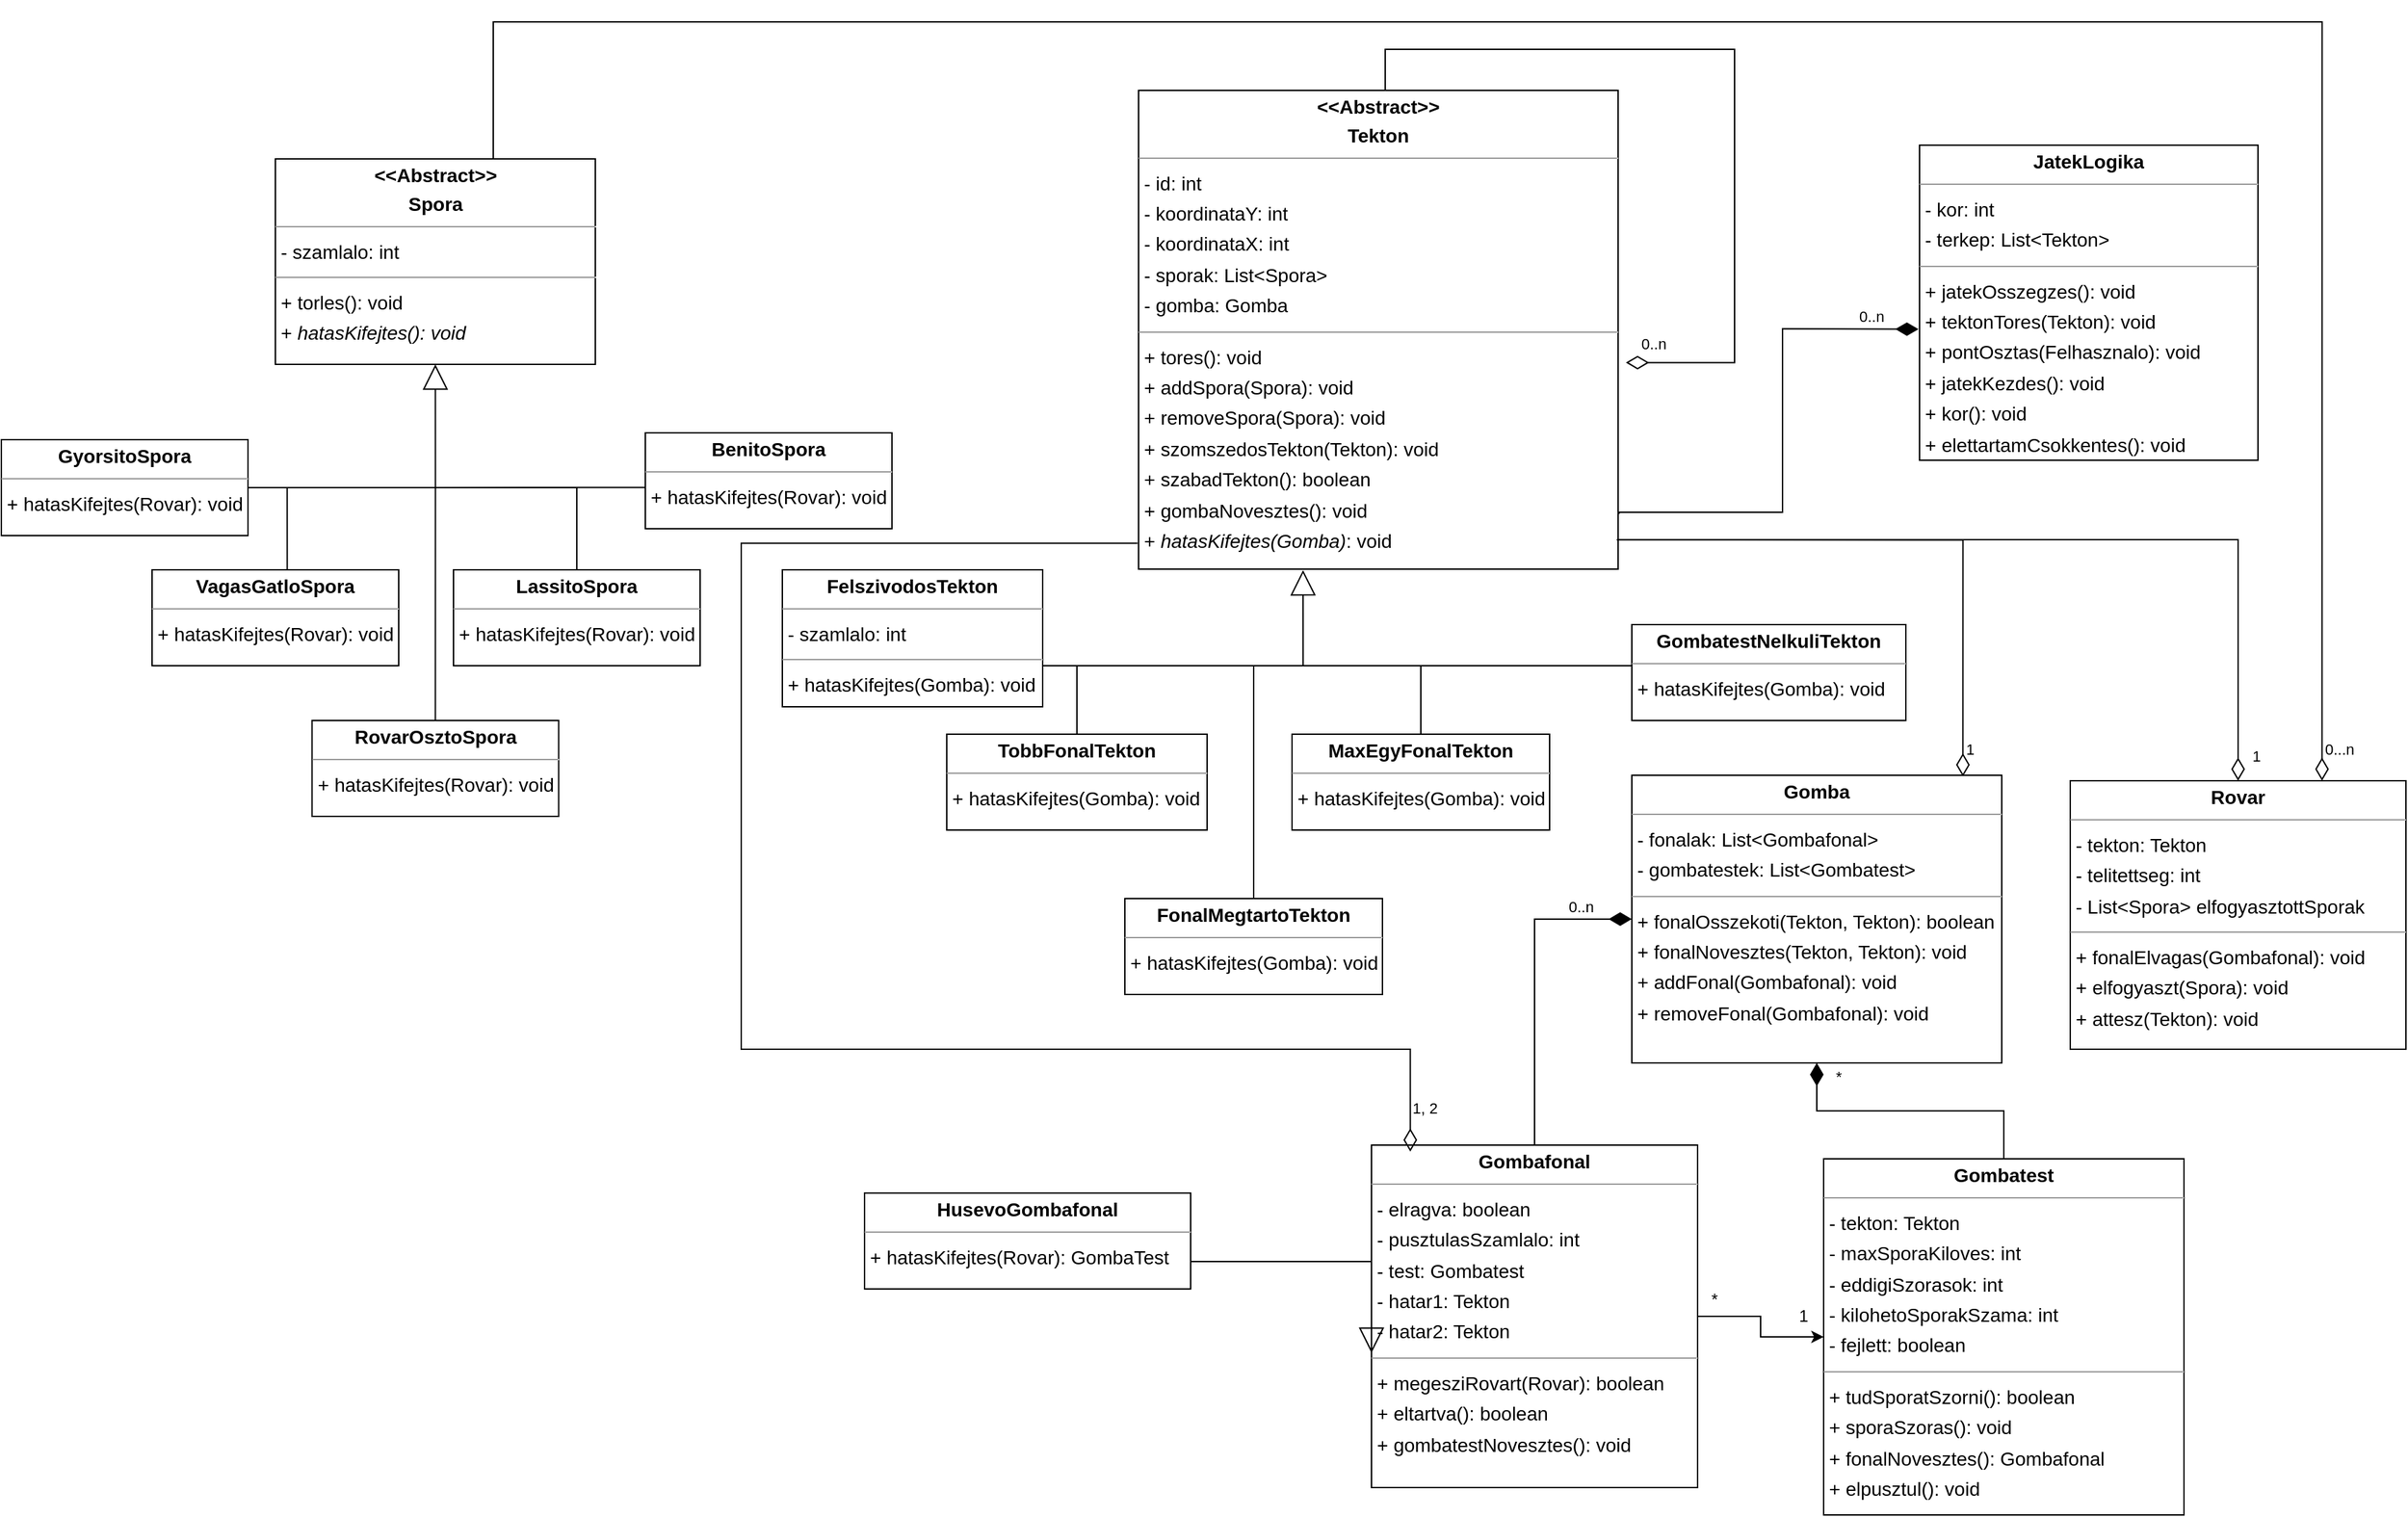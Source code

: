 <mxfile version="26.0.16">
  <diagram id="n8wK8Lypo35vt5M8F3ag" name="Page-1">
    <mxGraphModel dx="1165" dy="996" grid="1" gridSize="10" guides="1" tooltips="1" connect="1" arrows="1" fold="1" page="0" pageScale="1" pageWidth="827" pageHeight="1169" background="none" math="0" shadow="0">
      <root>
        <mxCell id="0" />
        <mxCell id="1" parent="0" />
        <mxCell id="node0" value="&lt;p style=&quot;margin:0px;margin-top:4px;text-align:center;&quot;&gt;&lt;b&gt;Gomba&lt;/b&gt;&lt;/p&gt;&lt;hr size=&quot;1&quot;&gt;&lt;p style=&quot;margin:0 0 0 4px;line-height:1.6;&quot;&gt;- fonalak: List&amp;lt;Gombafonal&amp;gt;&lt;br&gt;- gombatestek: List&amp;lt;Gombatest&amp;gt;&lt;/p&gt;&lt;hr size=&quot;1&quot;&gt;&lt;p style=&quot;margin: 0px 0px 0px 4px; line-height: 1.6;&quot;&gt;+ fonalOsszekoti(Tekton, Tekton): boolean&lt;/p&gt;&lt;p style=&quot;margin: 0px 0px 0px 4px; line-height: 1.6;&quot;&gt;+ fonalNovesztes(Tekton, Tekton): void&lt;/p&gt;&lt;p style=&quot;margin:0 0 0 4px;line-height:1.6;&quot;&gt;+ addFonal(Gombafonal): void&lt;/p&gt;&lt;p style=&quot;margin:0 0 0 4px;line-height:1.6;&quot;&gt;+ removeFonal(Gombafonal): void&lt;/p&gt;" style="verticalAlign=top;align=left;overflow=fill;fontSize=14;fontFamily=Helvetica;html=1;rounded=0;shadow=0;comic=0;labelBackgroundColor=none;strokeWidth=1;" parent="1" vertex="1">
          <mxGeometry x="680" y="190" width="270" height="210" as="geometry" />
        </mxCell>
        <mxCell id="mghHyxVknunxmGEl4J68-1" style="edgeStyle=orthogonalEdgeStyle;rounded=0;orthogonalLoop=1;jettySize=auto;html=1;entryX=0;entryY=0.5;entryDx=0;entryDy=0;" edge="1" parent="1" source="node6" target="node4">
          <mxGeometry relative="1" as="geometry" />
        </mxCell>
        <mxCell id="node6" value="&lt;p style=&quot;margin:0px;margin-top:4px;text-align:center;&quot;&gt;&lt;b&gt;Gombafonal&lt;/b&gt;&lt;/p&gt;&lt;hr size=&quot;1&quot;&gt;&lt;p style=&quot;margin:0 0 0 4px;line-height:1.6;&quot;&gt;- elragva: boolean&lt;/p&gt;&lt;p style=&quot;margin:0 0 0 4px;line-height:1.6;&quot;&gt;- pusztulasSzamlalo: int&lt;/p&gt;&lt;p style=&quot;margin:0 0 0 4px;line-height:1.6;&quot;&gt;- test: Gombatest&lt;/p&gt;&lt;p style=&quot;margin:0 0 0 4px;line-height:1.6;&quot;&gt;- hatar1: Tekton&lt;/p&gt;&lt;p style=&quot;margin:0 0 0 4px;line-height:1.6;&quot;&gt;- hatar2: Tekton&lt;/p&gt;&lt;hr size=&quot;1&quot;&gt;&lt;p style=&quot;margin:0 0 0 4px;line-height:1.6;&quot;&gt;+ megesziRovart(Rovar): boolean&lt;/p&gt;&lt;p style=&quot;margin:0 0 0 4px;line-height:1.6;&quot;&gt;+ eltartva(): boolean&lt;/p&gt;&lt;p style=&quot;margin:0 0 0 4px;line-height:1.6;&quot;&gt;+ gombatestNovesztes(): void&lt;/p&gt;" style="verticalAlign=top;align=left;overflow=fill;fontSize=14;fontFamily=Helvetica;html=1;rounded=0;shadow=0;comic=0;labelBackgroundColor=none;strokeWidth=1;" parent="1" vertex="1">
          <mxGeometry x="490" y="460" width="238" height="250" as="geometry" />
        </mxCell>
        <mxCell id="node4" value="&lt;p style=&quot;margin:0px;margin-top:4px;text-align:center;&quot;&gt;&lt;b&gt;Gombatest&lt;/b&gt;&lt;/p&gt;&lt;hr size=&quot;1&quot;&gt;&lt;p style=&quot;margin:0 0 0 4px;line-height:1.6;&quot;&gt;- tekton: Tekton&lt;/p&gt;&lt;p style=&quot;margin:0 0 0 4px;line-height:1.6;&quot;&gt;- maxSporaKiloves: int&lt;/p&gt;&lt;p style=&quot;margin:0 0 0 4px;line-height:1.6;&quot;&gt;- eddigiSzorasok: int&lt;/p&gt;&lt;p style=&quot;margin:0 0 0 4px;line-height:1.6;&quot;&gt;- kilohetoSporakSzama: int&lt;/p&gt;&lt;p style=&quot;margin:0 0 0 4px;line-height:1.6;&quot;&gt;- fejlett: boolean&lt;/p&gt;&lt;hr size=&quot;1&quot;&gt;&lt;p style=&quot;margin:0 0 0 4px;line-height:1.6;&quot;&gt;+ tudSporatSzorni(): boolean&lt;/p&gt;&lt;p style=&quot;margin:0 0 0 4px;line-height:1.6;&quot;&gt;+ sporaSzoras(): void&lt;/p&gt;&lt;p style=&quot;margin:0 0 0 4px;line-height:1.6;&quot;&gt;+ fonalNovesztes(): Gombafonal&lt;/p&gt;&lt;p style=&quot;margin:0 0 0 4px;line-height:1.6;&quot;&gt;+ elpusztul(): void&lt;/p&gt;" style="verticalAlign=top;align=left;overflow=fill;fontSize=14;fontFamily=Helvetica;html=1;rounded=0;shadow=0;comic=0;labelBackgroundColor=none;strokeWidth=1;" parent="1" vertex="1">
          <mxGeometry x="820" y="470" width="263" height="260" as="geometry" />
        </mxCell>
        <mxCell id="node7" value="&lt;p style=&quot;margin:0px;margin-top:4px;text-align:center;&quot;&gt;&lt;b&gt;JatekLogika&lt;/b&gt;&lt;/p&gt;&lt;hr size=&quot;1&quot;&gt;&lt;p style=&quot;margin:0 0 0 4px;line-height:1.6;&quot;&gt;- kor: int&lt;/p&gt;&lt;p style=&quot;margin:0 0 0 4px;line-height:1.6;&quot;&gt;- terkep: List&amp;lt;Tekton&amp;gt;&lt;br&gt;&lt;/p&gt;&lt;hr size=&quot;1&quot;&gt;&lt;p style=&quot;margin:0 0 0 4px;line-height:1.6;&quot;&gt;+ jatekOsszegzes(): void&lt;br&gt;+ tektonTores(Tekton): void&lt;/p&gt;&lt;p style=&quot;margin:0 0 0 4px;line-height:1.6;&quot;&gt;+ pontOsztas(Felhasznalo): void&lt;br&gt;+ jatekKezdes(): void&lt;/p&gt;&lt;p style=&quot;margin:0 0 0 4px;line-height:1.6;&quot;&gt;+ kor(): void&lt;/p&gt;&lt;p style=&quot;margin:0 0 0 4px;line-height:1.6;&quot;&gt;+ elettartamCsokkentes(): void&lt;/p&gt;" style="verticalAlign=top;align=left;overflow=fill;fontSize=14;fontFamily=Helvetica;html=1;rounded=0;shadow=0;comic=0;labelBackgroundColor=none;strokeWidth=1;" parent="1" vertex="1">
          <mxGeometry x="890" y="-270" width="247" height="230" as="geometry" />
        </mxCell>
        <mxCell id="node1" value="&lt;p style=&quot;margin:0px;margin-top:4px;text-align:center;&quot;&gt;&lt;b&gt;Rovar&lt;/b&gt;&lt;/p&gt;&lt;hr size=&quot;1&quot;&gt;&lt;p style=&quot;margin:0 0 0 4px;line-height:1.6;&quot;&gt;- tekton: Tekton&lt;br&gt;- telitettseg: int&lt;/p&gt;&lt;p style=&quot;margin:0 0 0 4px;line-height:1.6;&quot;&gt;- List&amp;lt;Spora&amp;gt; elfogyasztottSporak&lt;/p&gt;&lt;hr size=&quot;1&quot;&gt;&lt;p style=&quot;margin:0 0 0 4px;line-height:1.6;&quot;&gt;+ fonalElvagas(Gombafonal): void&lt;br&gt;+ elfogyaszt(Spora): void&lt;/p&gt;&lt;p style=&quot;margin:0 0 0 4px;line-height:1.6;&quot;&gt;+ attesz(Tekton): void&lt;/p&gt;" style="verticalAlign=top;align=left;overflow=fill;fontSize=14;fontFamily=Helvetica;html=1;rounded=0;shadow=0;comic=0;labelBackgroundColor=none;strokeWidth=1;" parent="1" vertex="1">
          <mxGeometry x="1000" y="194" width="245" height="196" as="geometry" />
        </mxCell>
        <mxCell id="node10" value="&lt;p style=&quot;margin:0px;margin-top:4px;text-align:center;&quot;&gt;&lt;b&gt;&amp;lt;&amp;lt;Abstract&amp;gt;&amp;gt;&lt;/b&gt;&lt;/p&gt;&lt;p style=&quot;margin:0px;margin-top:4px;text-align:center;&quot;&gt;&lt;b&gt;Spora&lt;/b&gt;&lt;/p&gt;&lt;hr size=&quot;1&quot;&gt;&lt;p style=&quot;margin:0 0 0 4px;line-height:1.6;&quot;&gt;&lt;span style=&quot;background-color: transparent; color: light-dark(rgb(0, 0, 0), rgb(255, 255, 255));&quot;&gt;- szamlalo: int&lt;/span&gt;&lt;/p&gt;&lt;hr size=&quot;1&quot;&gt;&lt;p style=&quot;margin:0 0 0 4px;line-height:1.6;&quot;&gt;+ torles(): void&lt;/p&gt;&lt;p style=&quot;margin:0 0 0 4px;line-height:1.6;&quot;&gt;+ &lt;i&gt;hatasKifejtes(): void&lt;/i&gt;&lt;/p&gt;" style="verticalAlign=top;align=left;overflow=fill;fontSize=14;fontFamily=Helvetica;html=1;rounded=0;shadow=0;comic=0;labelBackgroundColor=none;strokeWidth=1;" parent="1" vertex="1">
          <mxGeometry x="-310" y="-260" width="233.5" height="150" as="geometry" />
        </mxCell>
        <mxCell id="node3" value="&lt;p style=&quot;margin:0px;margin-top:4px;text-align:center;&quot;&gt;&lt;b&gt;&amp;lt;&amp;lt;Abstract&amp;gt;&amp;gt;&lt;/b&gt;&lt;/p&gt;&lt;p style=&quot;margin:0px;margin-top:4px;text-align:center;&quot;&gt;&lt;b&gt;Tekton&lt;/b&gt;&lt;/p&gt;&lt;hr size=&quot;1&quot;&gt;&lt;p style=&quot;margin:0 0 0 4px;line-height:1.6;&quot;&gt;- id: int&lt;br&gt;- koordinataY: int&lt;br&gt;- koordinataX: int&lt;/p&gt;&lt;p style=&quot;margin:0 0 0 4px;line-height:1.6;&quot;&gt;- sporak: List&amp;lt;Spora&amp;gt;&lt;/p&gt;&lt;p style=&quot;margin:0 0 0 4px;line-height:1.6;&quot;&gt;- gomba: Gomba&lt;/p&gt;&lt;hr size=&quot;1&quot;&gt;&lt;p style=&quot;margin:0 0 0 4px;line-height:1.6;&quot;&gt;+ tores(): void&lt;/p&gt;&lt;p style=&quot;margin:0 0 0 4px;line-height:1.6;&quot;&gt;+ addSpora(Spora): void&lt;/p&gt;&lt;p style=&quot;margin:0 0 0 4px;line-height:1.6;&quot;&gt;+ removeSpora(Spora): void&lt;/p&gt;&lt;p style=&quot;margin:0 0 0 4px;line-height:1.6;&quot;&gt;+ szomszedosTekton(Tekton): void&lt;/p&gt;&lt;p style=&quot;margin:0 0 0 4px;line-height:1.6;&quot;&gt;+ szabadTekton(): boolean&lt;/p&gt;&lt;p style=&quot;margin: 0px 0px 0px 4px; line-height: 1.6;&quot;&gt;+ gombaNovesztes(): void&lt;/p&gt;&lt;p style=&quot;margin:0 0 0 4px;line-height:1.6;&quot;&gt;+ &lt;i&gt;hatasKifejtes(Gomba)&lt;/i&gt;: void&lt;/p&gt;" style="verticalAlign=top;align=left;overflow=fill;fontSize=14;fontFamily=Helvetica;html=1;rounded=0;shadow=0;comic=0;labelBackgroundColor=none;strokeWidth=1;" parent="1" vertex="1">
          <mxGeometry x="320" y="-310" width="350" height="349.5" as="geometry" />
        </mxCell>
        <mxCell id="5_aaQBfsUFT6gXeQ77lQ-6" value="" style="endArrow=none;html=1;endSize=12;startArrow=diamondThin;startSize=14;startFill=0;edgeStyle=orthogonalEdgeStyle;rounded=0;endFill=0;exitX=1.002;exitY=0.54;exitDx=0;exitDy=0;exitPerimeter=0;" parent="1" edge="1">
          <mxGeometry relative="1" as="geometry">
            <mxPoint x="675.7" y="-111.27" as="sourcePoint" />
            <mxPoint x="500" y="-310" as="targetPoint" />
            <Array as="points">
              <mxPoint x="755" y="-111" />
              <mxPoint x="755" y="-340" />
              <mxPoint x="500" y="-340" />
            </Array>
          </mxGeometry>
        </mxCell>
        <mxCell id="5_aaQBfsUFT6gXeQ77lQ-7" value="0..n" style="edgeLabel;resizable=0;html=1;align=left;verticalAlign=top;" parent="5_aaQBfsUFT6gXeQ77lQ-6" connectable="0" vertex="1">
          <mxGeometry x="-1" relative="1" as="geometry">
            <mxPoint x="9" y="-27" as="offset" />
          </mxGeometry>
        </mxCell>
        <mxCell id="5_aaQBfsUFT6gXeQ77lQ-11" value="0..n" style="endArrow=none;html=1;endSize=12;startArrow=diamondThin;startSize=14;startFill=1;align=left;verticalAlign=bottom;rounded=0;endFill=0;edgeStyle=orthogonalEdgeStyle;exitX=-0.003;exitY=0.584;exitDx=0;exitDy=0;exitPerimeter=0;entryX=1.002;entryY=0.885;entryDx=0;entryDy=0;entryPerimeter=0;" parent="1" source="node7" target="node3" edge="1">
          <mxGeometry x="-0.752" relative="1" as="geometry">
            <mxPoint x="820" y="-140" as="sourcePoint" />
            <mxPoint x="690" y="-2" as="targetPoint" />
            <mxPoint x="-1" as="offset" />
            <Array as="points">
              <mxPoint x="870" y="-136" />
              <mxPoint x="790" y="-136" />
              <mxPoint x="790" y="-2" />
              <mxPoint x="671" y="-2" />
            </Array>
          </mxGeometry>
        </mxCell>
        <mxCell id="5_aaQBfsUFT6gXeQ77lQ-17" value="0..n" style="endArrow=none;html=1;endSize=12;startArrow=diamondThin;startSize=14;startFill=1;edgeStyle=orthogonalEdgeStyle;align=left;verticalAlign=bottom;rounded=0;exitX=0;exitY=0.5;exitDx=0;exitDy=0;entryX=0.5;entryY=0;entryDx=0;entryDy=0;endFill=0;" parent="1" source="node0" target="node6" edge="1">
          <mxGeometry x="-0.59" relative="1" as="geometry">
            <mxPoint x="870" y="294" as="sourcePoint" />
            <mxPoint x="1030" y="294" as="targetPoint" />
            <mxPoint as="offset" />
          </mxGeometry>
        </mxCell>
        <mxCell id="5_aaQBfsUFT6gXeQ77lQ-18" value="*" style="endArrow=none;html=1;endSize=12;startArrow=diamondThin;startSize=14;startFill=1;edgeStyle=orthogonalEdgeStyle;align=left;verticalAlign=bottom;rounded=0;exitX=0.5;exitY=1;exitDx=0;exitDy=0;endFill=0;entryX=0.5;entryY=0;entryDx=0;entryDy=0;" parent="1" source="node0" target="node4" edge="1">
          <mxGeometry x="-0.818" y="12" relative="1" as="geometry">
            <mxPoint x="870" y="294" as="sourcePoint" />
            <mxPoint x="780" y="354" as="targetPoint" />
            <mxPoint as="offset" />
          </mxGeometry>
        </mxCell>
        <mxCell id="ORYn2ecQLFNMLpVwUOiA-1" value="1" style="endArrow=none;html=1;endSize=12;startArrow=diamondThin;startSize=14;startFill=0;edgeStyle=orthogonalEdgeStyle;align=left;verticalAlign=bottom;rounded=0;exitX=0.5;exitY=0;exitDx=0;exitDy=0;entryX=1.001;entryY=0.941;entryDx=0;entryDy=0;entryPerimeter=0;" parent="1" source="node1" target="node3" edge="1">
          <mxGeometry x="-0.972" y="-7" relative="1" as="geometry">
            <mxPoint x="580" y="100" as="sourcePoint" />
            <mxPoint x="640" y="140" as="targetPoint" />
            <Array as="points">
              <mxPoint x="1123" y="18" />
              <mxPoint x="670" y="18" />
            </Array>
            <mxPoint x="1" as="offset" />
          </mxGeometry>
        </mxCell>
        <mxCell id="Dxf281jyct19hYOZ6DB2-53" value="0...n" style="endArrow=none;html=1;endSize=12;startArrow=diamondThin;startSize=14;startFill=0;edgeStyle=orthogonalEdgeStyle;align=left;verticalAlign=bottom;rounded=0;entryX=0.5;entryY=0;entryDx=0;entryDy=0;exitX=0.75;exitY=0;exitDx=0;exitDy=0;" parent="1" source="node1" target="node10" edge="1">
          <mxGeometry x="-0.986" relative="1" as="geometry">
            <mxPoint x="430" y="50" as="sourcePoint" />
            <mxPoint x="590" y="50" as="targetPoint" />
            <Array as="points">
              <mxPoint x="1184" y="-360" />
              <mxPoint x="-151" y="-360" />
              <mxPoint x="-151" y="-260" />
            </Array>
            <mxPoint as="offset" />
          </mxGeometry>
        </mxCell>
        <mxCell id="Dxf281jyct19hYOZ6DB2-54" value="&lt;p style=&quot;margin:0px;margin-top:4px;text-align:center;&quot;&gt;&lt;b&gt;GombatestNelkuliTekton&lt;/b&gt;&lt;/p&gt;&lt;hr size=&quot;1&quot;&gt;&lt;p style=&quot;margin:0 0 0 4px;line-height:1.6;&quot;&gt;+ hatasKifejtes(Gomba): void&lt;/p&gt;" style="verticalAlign=top;align=left;overflow=fill;fontSize=14;fontFamily=Helvetica;html=1;rounded=0;shadow=0;comic=0;labelBackgroundColor=none;strokeWidth=1;" parent="1" vertex="1">
          <mxGeometry x="680" y="80" width="200" height="70" as="geometry" />
        </mxCell>
        <mxCell id="Dxf281jyct19hYOZ6DB2-55" value="&lt;p style=&quot;margin:0px;margin-top:4px;text-align:center;&quot;&gt;&lt;b&gt;MaxEgyFonalTekton&lt;/b&gt;&lt;/p&gt;&lt;hr size=&quot;1&quot;&gt;&lt;p style=&quot;margin:0 0 0 4px;line-height:1.6;&quot;&gt;+ hatasKifejtes(Gomba): void&lt;/p&gt;" style="verticalAlign=top;align=left;overflow=fill;fontSize=14;fontFamily=Helvetica;html=1;rounded=0;shadow=0;comic=0;labelBackgroundColor=none;strokeWidth=1;" parent="1" vertex="1">
          <mxGeometry x="432" y="160" width="188" height="70" as="geometry" />
        </mxCell>
        <mxCell id="Dxf281jyct19hYOZ6DB2-56" value="&lt;p style=&quot;margin:0px;margin-top:4px;text-align:center;&quot;&gt;&lt;b&gt;TobbFonalTekton&lt;/b&gt;&lt;/p&gt;&lt;hr size=&quot;1&quot;&gt;&lt;p style=&quot;margin:0 0 0 4px;line-height:1.6;&quot;&gt;+ hatasKifejtes(Gomba): void&lt;/p&gt;" style="verticalAlign=top;align=left;overflow=fill;fontSize=14;fontFamily=Helvetica;html=1;rounded=0;shadow=0;comic=0;labelBackgroundColor=none;strokeWidth=1;" parent="1" vertex="1">
          <mxGeometry x="180" y="160" width="190" height="70" as="geometry" />
        </mxCell>
        <mxCell id="Dxf281jyct19hYOZ6DB2-58" value="&lt;p style=&quot;margin:0px;margin-top:4px;text-align:center;&quot;&gt;&lt;b&gt;FelszivodosTekton&lt;/b&gt;&lt;/p&gt;&lt;hr size=&quot;1&quot;&gt;&lt;p style=&quot;margin:0 0 0 4px;line-height:1.6;&quot;&gt;&lt;span style=&quot;background-color: transparent; color: light-dark(rgb(0, 0, 0), rgb(255, 255, 255));&quot;&gt;- szamlalo: int&lt;/span&gt;&lt;/p&gt;&lt;hr size=&quot;1&quot;&gt;&lt;p style=&quot;margin:0 0 0 4px;line-height:1.6;&quot;&gt;+ hatasKifejtes(Gomba): void&lt;/p&gt;" style="verticalAlign=top;align=left;overflow=fill;fontSize=14;fontFamily=Helvetica;html=1;rounded=0;shadow=0;comic=0;labelBackgroundColor=none;strokeWidth=1;" parent="1" vertex="1">
          <mxGeometry x="60" y="40" width="190" height="100" as="geometry" />
        </mxCell>
        <mxCell id="Dxf281jyct19hYOZ6DB2-59" value="" style="endArrow=block;endSize=16;endFill=0;html=1;rounded=0;edgeStyle=orthogonalEdgeStyle;entryX=0.343;entryY=1.002;entryDx=0;entryDy=0;entryPerimeter=0;" parent="1" target="node3" edge="1">
          <mxGeometry width="160" relative="1" as="geometry">
            <mxPoint x="250" y="110" as="sourcePoint" />
            <mxPoint x="440" y="60" as="targetPoint" />
            <Array as="points">
              <mxPoint x="440" y="110" />
            </Array>
          </mxGeometry>
        </mxCell>
        <mxCell id="Dxf281jyct19hYOZ6DB2-60" value="" style="endArrow=none;endSize=16;endFill=0;html=1;rounded=0;exitX=0.5;exitY=0;exitDx=0;exitDy=0;edgeStyle=orthogonalEdgeStyle;startFill=0;" parent="1" source="Dxf281jyct19hYOZ6DB2-56" edge="1">
          <mxGeometry width="160" relative="1" as="geometry">
            <mxPoint x="450" y="70" as="sourcePoint" />
            <mxPoint x="470" y="110" as="targetPoint" />
            <Array as="points">
              <mxPoint x="299" y="110" />
              <mxPoint x="430" y="110" />
            </Array>
          </mxGeometry>
        </mxCell>
        <mxCell id="Dxf281jyct19hYOZ6DB2-63" value="" style="endArrow=none;endSize=16;endFill=0;html=1;rounded=0;exitX=0.5;exitY=0;exitDx=0;exitDy=0;edgeStyle=orthogonalEdgeStyle;startFill=0;" parent="1" source="Dxf281jyct19hYOZ6DB2-55" edge="1">
          <mxGeometry width="160" relative="1" as="geometry">
            <mxPoint x="309" y="170" as="sourcePoint" />
            <mxPoint x="440" y="110" as="targetPoint" />
            <Array as="points">
              <mxPoint x="550" y="110" />
              <mxPoint x="440" y="110" />
            </Array>
          </mxGeometry>
        </mxCell>
        <mxCell id="Dxf281jyct19hYOZ6DB2-64" value="" style="endArrow=none;endSize=16;endFill=0;html=1;rounded=0;exitX=0;exitY=0.5;exitDx=0;exitDy=0;edgeStyle=orthogonalEdgeStyle;startFill=0;" parent="1" source="Dxf281jyct19hYOZ6DB2-54" edge="1">
          <mxGeometry width="160" relative="1" as="geometry">
            <mxPoint x="571" y="160" as="sourcePoint" />
            <mxPoint x="460" y="110" as="targetPoint" />
            <Array as="points">
              <mxPoint x="680" y="110" />
              <mxPoint x="460" y="110" />
            </Array>
          </mxGeometry>
        </mxCell>
        <mxCell id="Dxf281jyct19hYOZ6DB2-65" value="&lt;p style=&quot;margin:0px;margin-top:4px;text-align:center;&quot;&gt;&lt;b&gt;GyorsitoSpora&lt;/b&gt;&lt;/p&gt;&lt;hr size=&quot;1&quot;&gt;&lt;p style=&quot;margin:0 0 0 4px;line-height:1.6;&quot;&gt;+ hatasKifejtes(Rovar): void&lt;/p&gt;" style="verticalAlign=top;align=left;overflow=fill;fontSize=14;fontFamily=Helvetica;html=1;rounded=0;shadow=0;comic=0;labelBackgroundColor=none;strokeWidth=1;" parent="1" vertex="1">
          <mxGeometry x="-510" y="-55" width="180" height="70" as="geometry" />
        </mxCell>
        <mxCell id="Dxf281jyct19hYOZ6DB2-66" value="&lt;p style=&quot;margin:0px;margin-top:4px;text-align:center;&quot;&gt;&lt;b&gt;VagasGatloSpora&lt;/b&gt;&lt;/p&gt;&lt;hr size=&quot;1&quot;&gt;&lt;p style=&quot;margin:0 0 0 4px;line-height:1.6;&quot;&gt;+ hatasKifejtes(Rovar): void&lt;/p&gt;" style="verticalAlign=top;align=left;overflow=fill;fontSize=14;fontFamily=Helvetica;html=1;rounded=0;shadow=0;comic=0;labelBackgroundColor=none;strokeWidth=1;" parent="1" vertex="1">
          <mxGeometry x="-400" y="40" width="180" height="70" as="geometry" />
        </mxCell>
        <mxCell id="Dxf281jyct19hYOZ6DB2-67" value="&lt;p style=&quot;margin:0px;margin-top:4px;text-align:center;&quot;&gt;&lt;b&gt;LassitoSpora&lt;/b&gt;&lt;span style=&quot;color: rgba(0, 0, 0, 0); font-family: monospace; font-size: 0px; background-color: transparent; text-align: left;&quot;&gt;%3CmxGraphModel%3E%3Croot%3E%3CmxCell%20id%3D%220%22%2F%3E%3CmxCell%20id%3D%221%22%20parent%3D%220%22%2F%3E%3CmxCell%20id%3D%222%22%20value%3D%22%26lt%3Bp%20style%3D%26quot%3Bmargin%3A0px%3Bmargin-top%3A4px%3Btext-align%3Acenter%3B%26quot%3B%26gt%3B%26lt%3Bb%26gt%3BGyorsitoSpora%26lt%3B%2Fb%26gt%3B%26lt%3B%2Fp%26gt%3B%26lt%3Bhr%20size%3D%26quot%3B1%26quot%3B%26gt%3B%26lt%3Bp%20style%3D%26quot%3Bmargin%3A0%200%200%204px%3Bline-height%3A1.6%3B%26quot%3B%26gt%3B%2B%20hatasKifejtes()%3A%20void%26lt%3B%2Fp%26gt%3B%22%20style%3D%22verticalAlign%3Dtop%3Balign%3Dleft%3Boverflow%3Dfill%3BfontSize%3D14%3BfontFamily%3DHelvetica%3Bhtml%3D1%3Brounded%3D0%3Bshadow%3D0%3Bcomic%3D0%3BlabelBackgroundColor%3Dnone%3BstrokeWidth%3D1%3B%22%20vertex%3D%221%22%20parent%3D%221%22%3E%3CmxGeometry%20x%3D%22-420%22%20y%3D%22150%22%20width%3D%22238%22%20height%3D%2270%22%20as%3D%22geometry%22%2F%3E%3C%2FmxCell%3E%3C%2Froot%3E%3C%2FmxGraphModel%3E&lt;/span&gt;&lt;/p&gt;&lt;hr size=&quot;1&quot;&gt;&lt;p style=&quot;margin:0 0 0 4px;line-height:1.6;&quot;&gt;+ hatasKifejtes(Rovar): void&lt;/p&gt;" style="verticalAlign=top;align=left;overflow=fill;fontSize=14;fontFamily=Helvetica;html=1;rounded=0;shadow=0;comic=0;labelBackgroundColor=none;strokeWidth=1;" parent="1" vertex="1">
          <mxGeometry x="-180" y="40" width="180" height="70" as="geometry" />
        </mxCell>
        <mxCell id="Dxf281jyct19hYOZ6DB2-68" value="&lt;p style=&quot;margin:0px;margin-top:4px;text-align:center;&quot;&gt;&lt;b&gt;BenitoSpora&lt;/b&gt;&lt;/p&gt;&lt;hr size=&quot;1&quot;&gt;&lt;p style=&quot;margin:0 0 0 4px;line-height:1.6;&quot;&gt;+ hatasKifejtes(Rovar): void&lt;/p&gt;" style="verticalAlign=top;align=left;overflow=fill;fontSize=14;fontFamily=Helvetica;html=1;rounded=0;shadow=0;comic=0;labelBackgroundColor=none;strokeWidth=1;" parent="1" vertex="1">
          <mxGeometry x="-40" y="-60" width="180" height="70" as="geometry" />
        </mxCell>
        <mxCell id="Dxf281jyct19hYOZ6DB2-69" value="" style="endArrow=block;endSize=16;endFill=0;html=1;rounded=0;exitX=1;exitY=0.5;exitDx=0;exitDy=0;edgeStyle=orthogonalEdgeStyle;entryX=0.5;entryY=1;entryDx=0;entryDy=0;" parent="1" source="Dxf281jyct19hYOZ6DB2-65" target="node10" edge="1">
          <mxGeometry width="160" relative="1" as="geometry">
            <mxPoint x="-270" y="-30" as="sourcePoint" />
            <mxPoint x="-88" y="-80" as="targetPoint" />
            <Array as="points">
              <mxPoint x="-193" y="-20" />
            </Array>
          </mxGeometry>
        </mxCell>
        <mxCell id="Dxf281jyct19hYOZ6DB2-70" value="" style="endArrow=none;endSize=16;endFill=0;html=1;rounded=0;edgeStyle=orthogonalEdgeStyle;startFill=0;exitX=0.548;exitY=-0.002;exitDx=0;exitDy=0;exitPerimeter=0;" parent="1" source="Dxf281jyct19hYOZ6DB2-66" edge="1">
          <mxGeometry width="160" relative="1" as="geometry">
            <mxPoint x="-300" y="30" as="sourcePoint" />
            <mxPoint x="-200" y="-20" as="targetPoint" />
            <Array as="points">
              <mxPoint x="-301" y="-20" />
            </Array>
          </mxGeometry>
        </mxCell>
        <mxCell id="Dxf281jyct19hYOZ6DB2-71" value="" style="endArrow=none;endSize=16;endFill=0;html=1;rounded=0;edgeStyle=orthogonalEdgeStyle;startFill=0;exitX=0.5;exitY=0;exitDx=0;exitDy=0;" parent="1" source="Dxf281jyct19hYOZ6DB2-67" edge="1">
          <mxGeometry width="160" relative="1" as="geometry">
            <mxPoint x="-291" y="50" as="sourcePoint" />
            <mxPoint x="-200" y="-20" as="targetPoint" />
            <Array as="points">
              <mxPoint x="-90" y="-20" />
            </Array>
          </mxGeometry>
        </mxCell>
        <mxCell id="Dxf281jyct19hYOZ6DB2-72" value="" style="endArrow=none;endSize=16;endFill=0;html=1;rounded=0;edgeStyle=orthogonalEdgeStyle;startFill=0;exitX=-0.001;exitY=0.57;exitDx=0;exitDy=0;exitPerimeter=0;" parent="1" source="Dxf281jyct19hYOZ6DB2-68" edge="1">
          <mxGeometry width="160" relative="1" as="geometry">
            <mxPoint x="-60" y="-20" as="sourcePoint" />
            <mxPoint x="-200" y="-20" as="targetPoint" />
            <Array as="points">
              <mxPoint x="-110" y="-20" />
            </Array>
          </mxGeometry>
        </mxCell>
        <mxCell id="Dxf281jyct19hYOZ6DB2-73" value="1" style="endArrow=none;html=1;endSize=12;startArrow=diamondThin;startSize=14;startFill=0;edgeStyle=orthogonalEdgeStyle;align=left;verticalAlign=bottom;rounded=0;exitX=0.895;exitY=0.004;exitDx=0;exitDy=0;exitPerimeter=0;entryX=0.997;entryY=0.939;entryDx=0;entryDy=0;entryPerimeter=0;" parent="1" source="node0" target="node3" edge="1">
          <mxGeometry x="-0.95" relative="1" as="geometry">
            <mxPoint x="640" y="40" as="sourcePoint" />
            <mxPoint x="800" y="40" as="targetPoint" />
            <mxPoint as="offset" />
          </mxGeometry>
        </mxCell>
        <mxCell id="m4AigPFPe-4AWxtqMWHj-1" value="1, 2" style="endArrow=none;html=1;endSize=12;startArrow=diamondThin;startSize=14;startFill=0;edgeStyle=orthogonalEdgeStyle;align=left;verticalAlign=bottom;rounded=0;exitX=0.119;exitY=0.019;exitDx=0;exitDy=0;exitPerimeter=0;entryX=-0.002;entryY=0.946;entryDx=0;entryDy=0;entryPerimeter=0;" parent="1" source="node6" target="node3" edge="1">
          <mxGeometry x="-0.963" relative="1" as="geometry">
            <mxPoint x="500" y="230" as="sourcePoint" />
            <mxPoint x="660" y="230" as="targetPoint" />
            <Array as="points">
              <mxPoint x="518" y="390" />
              <mxPoint x="30" y="390" />
              <mxPoint x="30" y="21" />
            </Array>
            <mxPoint as="offset" />
          </mxGeometry>
        </mxCell>
        <mxCell id="FeJMoY2HrBhlAUw-9pZi-1" value="&lt;p style=&quot;margin:0px;margin-top:4px;text-align:center;&quot;&gt;&lt;b&gt;RovarOsztoSpora&lt;/b&gt;&lt;/p&gt;&lt;hr size=&quot;1&quot;&gt;&lt;p style=&quot;margin:0 0 0 4px;line-height:1.6;&quot;&gt;+ hatasKifejtes(Rovar): void&lt;/p&gt;" style="verticalAlign=top;align=left;overflow=fill;fontSize=14;fontFamily=Helvetica;html=1;rounded=0;shadow=0;comic=0;labelBackgroundColor=none;strokeWidth=1;" parent="1" vertex="1">
          <mxGeometry x="-283.25" y="150" width="180" height="70" as="geometry" />
        </mxCell>
        <mxCell id="FeJMoY2HrBhlAUw-9pZi-2" value="" style="endArrow=none;endSize=16;endFill=0;html=1;rounded=0;edgeStyle=orthogonalEdgeStyle;startFill=0;exitX=0.5;exitY=0;exitDx=0;exitDy=0;" parent="1" source="FeJMoY2HrBhlAUw-9pZi-1" edge="1">
          <mxGeometry width="160" relative="1" as="geometry">
            <mxPoint x="-138.25" y="40" as="sourcePoint" />
            <mxPoint x="-248.25" y="-20" as="targetPoint" />
            <Array as="points">
              <mxPoint x="-193" y="-20" />
            </Array>
          </mxGeometry>
        </mxCell>
        <mxCell id="FeJMoY2HrBhlAUw-9pZi-3" value="&lt;p style=&quot;margin:0px;margin-top:4px;text-align:center;&quot;&gt;&lt;b&gt;FonalMegtartoTekton&lt;/b&gt;&lt;/p&gt;&lt;hr size=&quot;1&quot;&gt;&lt;p style=&quot;margin:0 0 0 4px;line-height:1.6;&quot;&gt;+ hatasKifejtes(Gomba): void&lt;/p&gt;" style="verticalAlign=top;align=left;overflow=fill;fontSize=14;fontFamily=Helvetica;html=1;rounded=0;shadow=0;comic=0;labelBackgroundColor=none;strokeWidth=1;" parent="1" vertex="1">
          <mxGeometry x="310" y="280" width="188" height="70" as="geometry" />
        </mxCell>
        <mxCell id="FeJMoY2HrBhlAUw-9pZi-4" value="" style="endArrow=none;endSize=16;endFill=0;html=1;rounded=0;exitX=0.5;exitY=0;exitDx=0;exitDy=0;edgeStyle=orthogonalEdgeStyle;startFill=0;" parent="1" source="FeJMoY2HrBhlAUw-9pZi-3" edge="1">
          <mxGeometry width="160" relative="1" as="geometry">
            <mxPoint x="426" y="160" as="sourcePoint" />
            <mxPoint x="340" y="110" as="targetPoint" />
            <Array as="points">
              <mxPoint x="404" y="110" />
            </Array>
          </mxGeometry>
        </mxCell>
        <mxCell id="FeJMoY2HrBhlAUw-9pZi-5" value="&lt;p style=&quot;margin:0px;margin-top:4px;text-align:center;&quot;&gt;&lt;b&gt;HusevoGombafonal&lt;/b&gt;&lt;/p&gt;&lt;hr size=&quot;1&quot;&gt;&lt;p style=&quot;margin:0 0 0 4px;line-height:1.6;&quot;&gt;+ hatasKifejtes(Rovar): GombaTest&lt;/p&gt;" style="verticalAlign=top;align=left;overflow=fill;fontSize=14;fontFamily=Helvetica;html=1;rounded=0;shadow=0;comic=0;labelBackgroundColor=none;strokeWidth=1;" parent="1" vertex="1">
          <mxGeometry x="120" y="495" width="238" height="70" as="geometry" />
        </mxCell>
        <mxCell id="FeJMoY2HrBhlAUw-9pZi-7" value="" style="endArrow=block;endSize=16;endFill=0;html=1;rounded=0;edgeStyle=orthogonalEdgeStyle;entryX=0;entryY=0.607;entryDx=0;entryDy=0;entryPerimeter=0;exitX=1;exitY=0.657;exitDx=0;exitDy=0;exitPerimeter=0;" parent="1" source="FeJMoY2HrBhlAUw-9pZi-5" target="node6" edge="1">
          <mxGeometry width="160" relative="1" as="geometry">
            <mxPoint x="380" y="540" as="sourcePoint" />
            <mxPoint x="570" y="470" as="targetPoint" />
            <Array as="points">
              <mxPoint x="358" y="545" />
            </Array>
          </mxGeometry>
        </mxCell>
        <mxCell id="mghHyxVknunxmGEl4J68-2" value="1" style="text;html=1;align=center;verticalAlign=middle;resizable=0;points=[];autosize=1;strokeColor=none;fillColor=none;" vertex="1" parent="1">
          <mxGeometry x="790" y="570" width="30" height="30" as="geometry" />
        </mxCell>
        <mxCell id="mghHyxVknunxmGEl4J68-3" value="*" style="text;html=1;align=center;verticalAlign=middle;resizable=0;points=[];autosize=1;strokeColor=none;fillColor=none;" vertex="1" parent="1">
          <mxGeometry x="725" y="558" width="30" height="30" as="geometry" />
        </mxCell>
      </root>
    </mxGraphModel>
  </diagram>
</mxfile>
